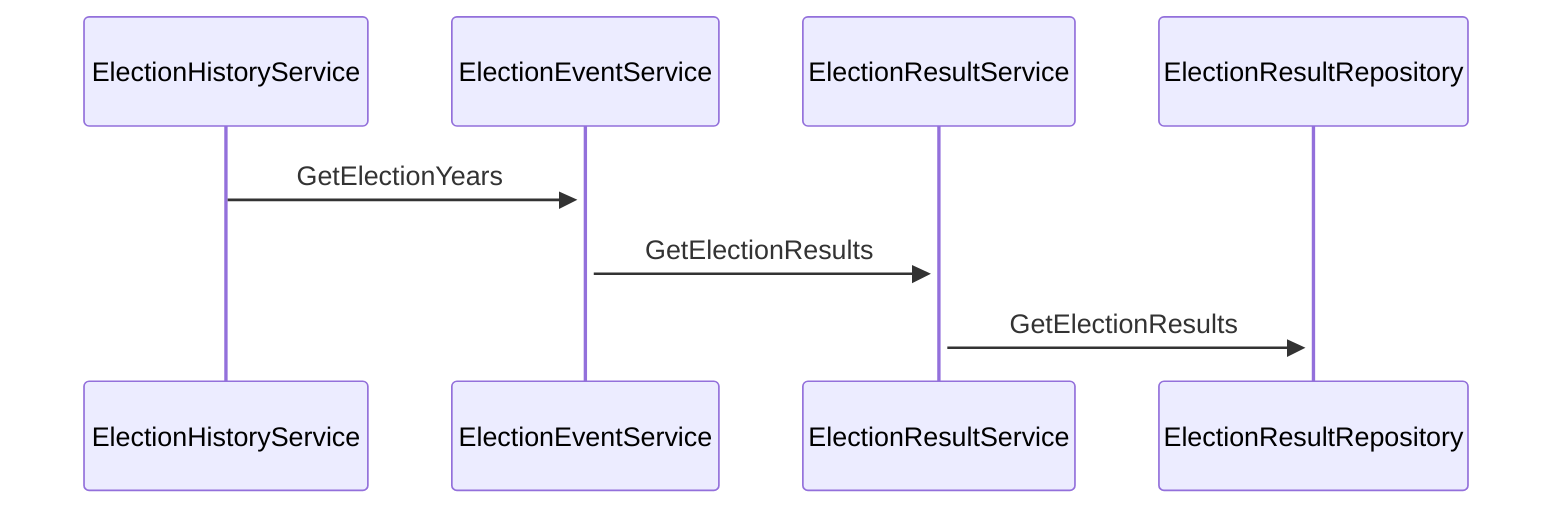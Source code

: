sequenceDiagram
    ElectionHistoryService->>+ElectionEventService: GetElectionYears
    ElectionEventService->>+ElectionResultService: GetElectionResults
    ElectionResultService->>+ElectionResultRepository: GetElectionResults